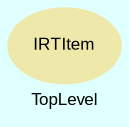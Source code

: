 digraph TopLevel {
    label = "TopLevel"
    compound = true
    fontname = Arial
    fontsize = 8
    bgcolor = lightcyan1
    node [
        color = black,
        fontname = Arial,
        fontsize = 8
    ]

    IRTItem [
        fontcolor = black,
        shape = ellipse,
        URL = "classes/IRTItem.html",
        color = palegoldenrod,
        style = filled,
        label = "IRTItem"
    ]

}

